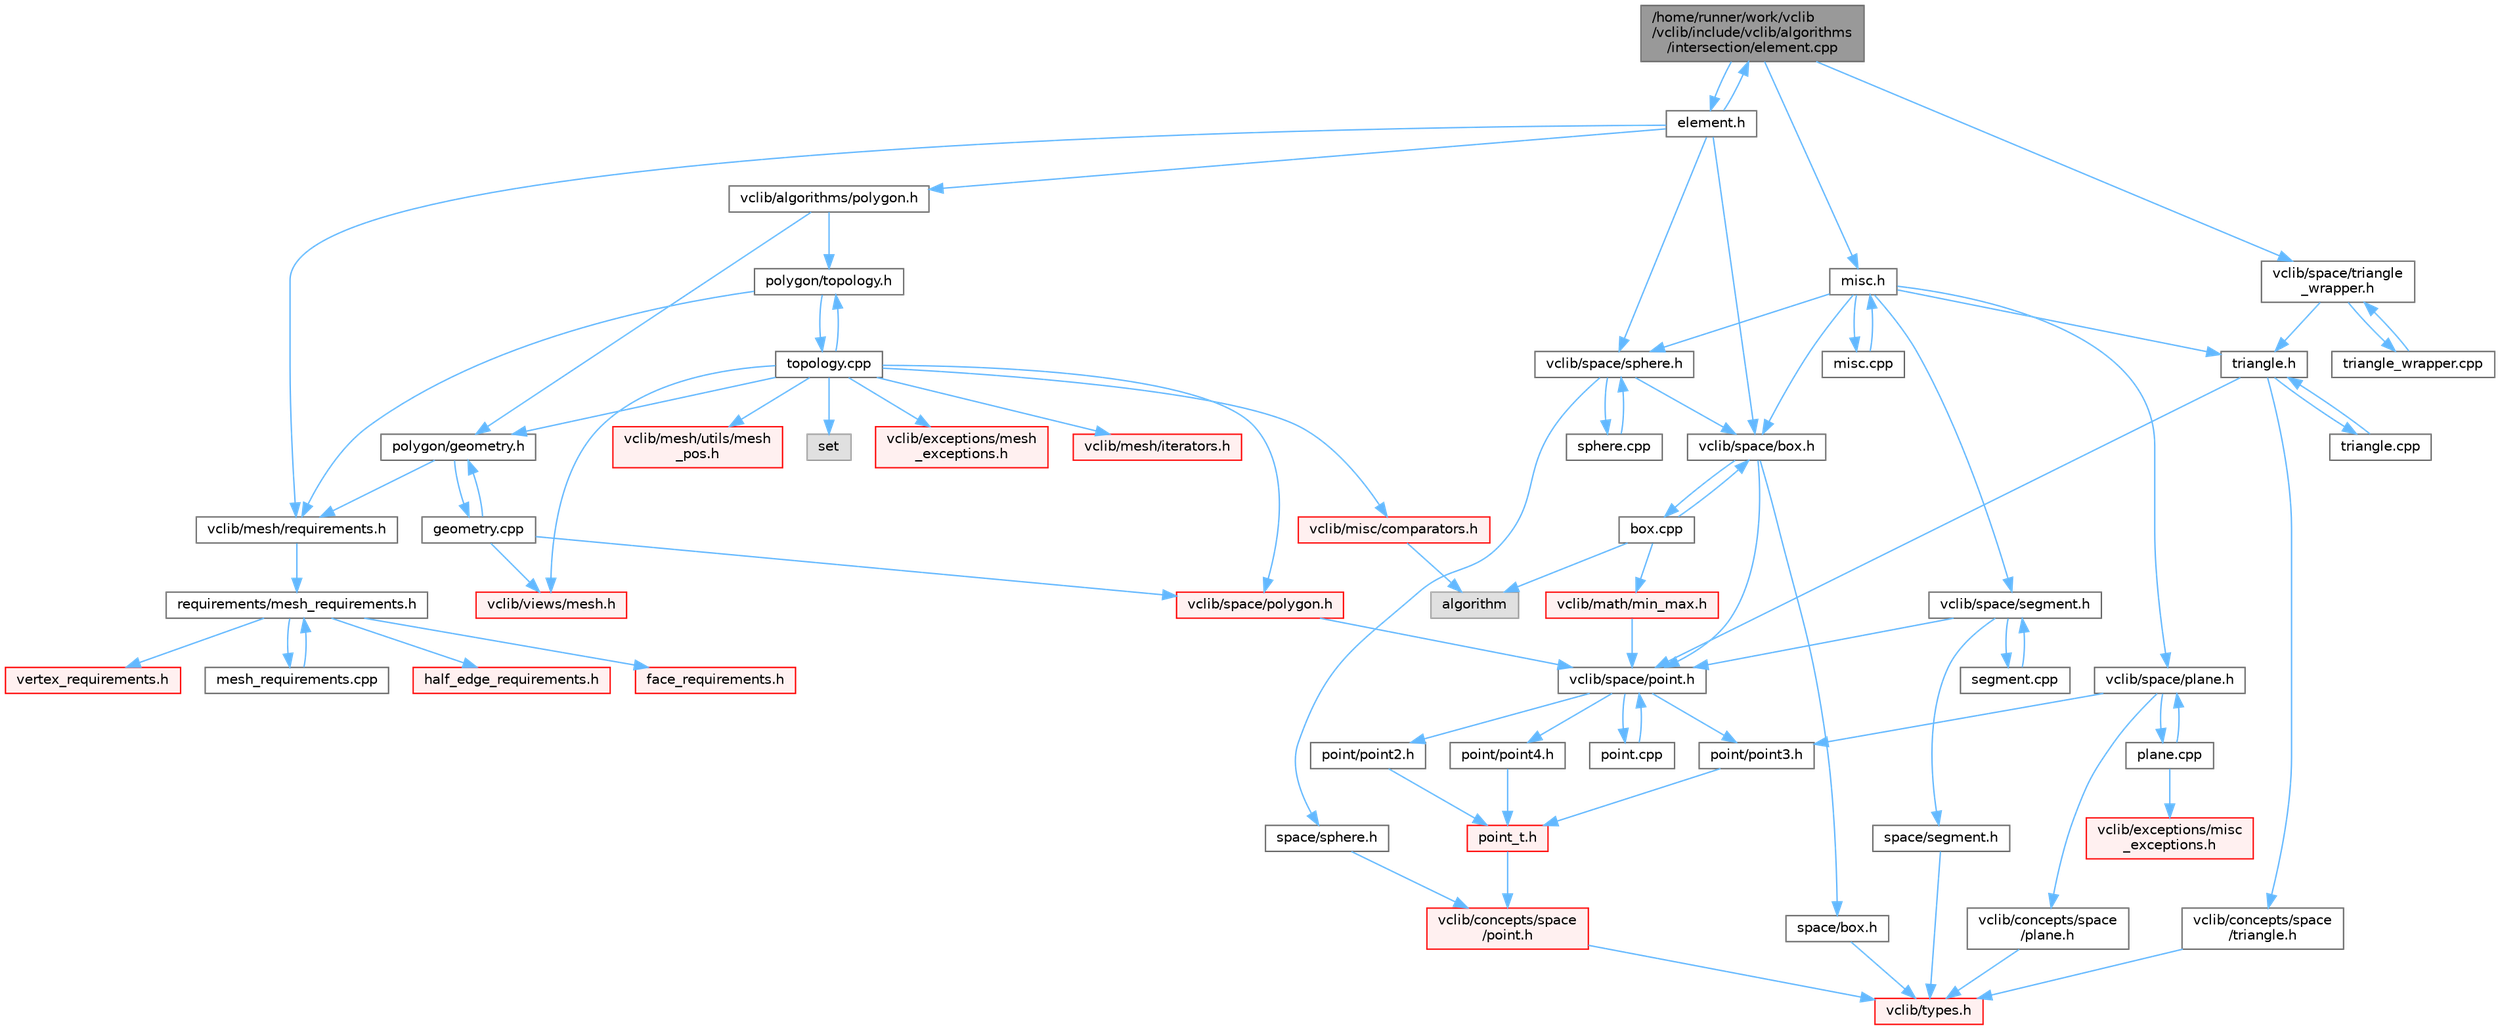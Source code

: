 digraph "/home/runner/work/vclib/vclib/include/vclib/algorithms/intersection/element.cpp"
{
 // LATEX_PDF_SIZE
  bgcolor="transparent";
  edge [fontname=Helvetica,fontsize=10,labelfontname=Helvetica,labelfontsize=10];
  node [fontname=Helvetica,fontsize=10,shape=box,height=0.2,width=0.4];
  Node1 [label="/home/runner/work/vclib\l/vclib/include/vclib/algorithms\l/intersection/element.cpp",height=0.2,width=0.4,color="gray40", fillcolor="grey60", style="filled", fontcolor="black",tooltip=" "];
  Node1 -> Node2 [color="steelblue1",style="solid"];
  Node2 [label="element.h",height=0.2,width=0.4,color="grey40", fillcolor="white", style="filled",URL="$algorithms_2intersection_2element_8h.html",tooltip=" "];
  Node2 -> Node3 [color="steelblue1",style="solid"];
  Node3 [label="vclib/algorithms/polygon.h",height=0.2,width=0.4,color="grey40", fillcolor="white", style="filled",URL="$algorithms_2polygon_8h.html",tooltip=" "];
  Node3 -> Node4 [color="steelblue1",style="solid"];
  Node4 [label="polygon/geometry.h",height=0.2,width=0.4,color="grey40", fillcolor="white", style="filled",URL="$geometry_8h.html",tooltip=" "];
  Node4 -> Node5 [color="steelblue1",style="solid"];
  Node5 [label="vclib/mesh/requirements.h",height=0.2,width=0.4,color="grey40", fillcolor="white", style="filled",URL="$requirements_8h.html",tooltip=" "];
  Node5 -> Node6 [color="steelblue1",style="solid"];
  Node6 [label="requirements/mesh_requirements.h",height=0.2,width=0.4,color="grey40", fillcolor="white", style="filled",URL="$mesh__requirements_8h.html",tooltip=" "];
  Node6 -> Node7 [color="steelblue1",style="solid"];
  Node7 [label="half_edge_requirements.h",height=0.2,width=0.4,color="red", fillcolor="#FFF0F0", style="filled",URL="$half__edge__requirements_8h.html",tooltip=" "];
  Node6 -> Node156 [color="steelblue1",style="solid"];
  Node156 [label="face_requirements.h",height=0.2,width=0.4,color="red", fillcolor="#FFF0F0", style="filled",URL="$face__requirements_8h.html",tooltip=" "];
  Node6 -> Node75 [color="steelblue1",style="solid"];
  Node75 [label="vertex_requirements.h",height=0.2,width=0.4,color="red", fillcolor="#FFF0F0", style="filled",URL="$vertex__requirements_8h.html",tooltip=" "];
  Node6 -> Node181 [color="steelblue1",style="solid"];
  Node181 [label="mesh_requirements.cpp",height=0.2,width=0.4,color="grey40", fillcolor="white", style="filled",URL="$mesh__requirements_8cpp.html",tooltip=" "];
  Node181 -> Node6 [color="steelblue1",style="solid"];
  Node4 -> Node182 [color="steelblue1",style="solid"];
  Node182 [label="geometry.cpp",height=0.2,width=0.4,color="grey40", fillcolor="white", style="filled",URL="$geometry_8cpp.html",tooltip=" "];
  Node182 -> Node4 [color="steelblue1",style="solid"];
  Node182 -> Node183 [color="steelblue1",style="solid"];
  Node183 [label="vclib/space/polygon.h",height=0.2,width=0.4,color="red", fillcolor="#FFF0F0", style="filled",URL="$space_2polygon_8h.html",tooltip=" "];
  Node183 -> Node46 [color="steelblue1",style="solid"];
  Node46 [label="vclib/space/point.h",height=0.2,width=0.4,color="grey40", fillcolor="white", style="filled",URL="$space_2point_8h.html",tooltip=" "];
  Node46 -> Node47 [color="steelblue1",style="solid"];
  Node47 [label="point/point2.h",height=0.2,width=0.4,color="grey40", fillcolor="white", style="filled",URL="$point2_8h.html",tooltip=" "];
  Node47 -> Node31 [color="steelblue1",style="solid"];
  Node31 [label="point_t.h",height=0.2,width=0.4,color="red", fillcolor="#FFF0F0", style="filled",URL="$point__t_8h.html",tooltip=" "];
  Node31 -> Node35 [color="steelblue1",style="solid"];
  Node35 [label="vclib/concepts/space\l/point.h",height=0.2,width=0.4,color="red", fillcolor="#FFF0F0", style="filled",URL="$concepts_2space_2point_8h.html",tooltip=" "];
  Node35 -> Node13 [color="steelblue1",style="solid"];
  Node13 [label="vclib/types.h",height=0.2,width=0.4,color="red", fillcolor="#FFF0F0", style="filled",URL="$types_8h.html",tooltip=" "];
  Node46 -> Node48 [color="steelblue1",style="solid"];
  Node48 [label="point/point3.h",height=0.2,width=0.4,color="grey40", fillcolor="white", style="filled",URL="$point3_8h.html",tooltip=" "];
  Node48 -> Node31 [color="steelblue1",style="solid"];
  Node46 -> Node30 [color="steelblue1",style="solid"];
  Node30 [label="point/point4.h",height=0.2,width=0.4,color="grey40", fillcolor="white", style="filled",URL="$point4_8h.html",tooltip=" "];
  Node30 -> Node31 [color="steelblue1",style="solid"];
  Node46 -> Node49 [color="steelblue1",style="solid"];
  Node49 [label="point.cpp",height=0.2,width=0.4,color="grey40", fillcolor="white", style="filled",URL="$point_8cpp.html",tooltip=" "];
  Node49 -> Node46 [color="steelblue1",style="solid"];
  Node182 -> Node197 [color="steelblue1",style="solid"];
  Node197 [label="vclib/views/mesh.h",height=0.2,width=0.4,color="red", fillcolor="#FFF0F0", style="filled",URL="$views_2mesh_8h.html",tooltip=" "];
  Node3 -> Node217 [color="steelblue1",style="solid"];
  Node217 [label="polygon/topology.h",height=0.2,width=0.4,color="grey40", fillcolor="white", style="filled",URL="$polygon_2topology_8h.html",tooltip=" "];
  Node217 -> Node5 [color="steelblue1",style="solid"];
  Node217 -> Node218 [color="steelblue1",style="solid"];
  Node218 [label="topology.cpp",height=0.2,width=0.4,color="grey40", fillcolor="white", style="filled",URL="$polygon_2topology_8cpp.html",tooltip=" "];
  Node218 -> Node217 [color="steelblue1",style="solid"];
  Node218 -> Node219 [color="steelblue1",style="solid"];
  Node219 [label="set",height=0.2,width=0.4,color="grey60", fillcolor="#E0E0E0", style="filled",tooltip=" "];
  Node218 -> Node77 [color="steelblue1",style="solid"];
  Node77 [label="vclib/exceptions/mesh\l_exceptions.h",height=0.2,width=0.4,color="red", fillcolor="#FFF0F0", style="filled",URL="$mesh__exceptions_8h.html",tooltip=" "];
  Node218 -> Node220 [color="steelblue1",style="solid"];
  Node220 [label="vclib/mesh/iterators.h",height=0.2,width=0.4,color="red", fillcolor="#FFF0F0", style="filled",URL="$mesh_2iterators_8h.html",tooltip=" "];
  Node218 -> Node224 [color="steelblue1",style="solid"];
  Node224 [label="vclib/mesh/utils/mesh\l_pos.h",height=0.2,width=0.4,color="red", fillcolor="#FFF0F0", style="filled",URL="$mesh__pos_8h.html",tooltip=" "];
  Node218 -> Node197 [color="steelblue1",style="solid"];
  Node218 -> Node226 [color="steelblue1",style="solid"];
  Node226 [label="vclib/misc/comparators.h",height=0.2,width=0.4,color="red", fillcolor="#FFF0F0", style="filled",URL="$comparators_8h.html",tooltip=" "];
  Node226 -> Node95 [color="steelblue1",style="solid"];
  Node95 [label="algorithm",height=0.2,width=0.4,color="grey60", fillcolor="#E0E0E0", style="filled",tooltip=" "];
  Node218 -> Node183 [color="steelblue1",style="solid"];
  Node218 -> Node4 [color="steelblue1",style="solid"];
  Node2 -> Node5 [color="steelblue1",style="solid"];
  Node2 -> Node228 [color="steelblue1",style="solid"];
  Node228 [label="vclib/space/box.h",height=0.2,width=0.4,color="grey40", fillcolor="white", style="filled",URL="$space_2box_8h.html",tooltip=" "];
  Node228 -> Node203 [color="steelblue1",style="solid"];
  Node203 [label="space/box.h",height=0.2,width=0.4,color="grey40", fillcolor="white", style="filled",URL="$concepts_2space_2box_8h.html",tooltip=" "];
  Node203 -> Node13 [color="steelblue1",style="solid"];
  Node228 -> Node46 [color="steelblue1",style="solid"];
  Node228 -> Node229 [color="steelblue1",style="solid"];
  Node229 [label="box.cpp",height=0.2,width=0.4,color="grey40", fillcolor="white", style="filled",URL="$box_8cpp.html",tooltip=" "];
  Node229 -> Node228 [color="steelblue1",style="solid"];
  Node229 -> Node95 [color="steelblue1",style="solid"];
  Node229 -> Node230 [color="steelblue1",style="solid"];
  Node230 [label="vclib/math/min_max.h",height=0.2,width=0.4,color="red", fillcolor="#FFF0F0", style="filled",URL="$min__max_8h.html",tooltip=" "];
  Node230 -> Node46 [color="steelblue1",style="solid"];
  Node2 -> Node232 [color="steelblue1",style="solid"];
  Node232 [label="vclib/space/sphere.h",height=0.2,width=0.4,color="grey40", fillcolor="white", style="filled",URL="$space_2sphere_8h.html",tooltip=" "];
  Node232 -> Node207 [color="steelblue1",style="solid"];
  Node207 [label="space/sphere.h",height=0.2,width=0.4,color="grey40", fillcolor="white", style="filled",URL="$concepts_2space_2sphere_8h.html",tooltip=" "];
  Node207 -> Node35 [color="steelblue1",style="solid"];
  Node232 -> Node228 [color="steelblue1",style="solid"];
  Node232 -> Node233 [color="steelblue1",style="solid"];
  Node233 [label="sphere.cpp",height=0.2,width=0.4,color="grey40", fillcolor="white", style="filled",URL="$space_2sphere_8cpp.html",tooltip=" "];
  Node233 -> Node232 [color="steelblue1",style="solid"];
  Node2 -> Node1 [color="steelblue1",style="solid"];
  Node1 -> Node234 [color="steelblue1",style="solid"];
  Node234 [label="misc.h",height=0.2,width=0.4,color="grey40", fillcolor="white", style="filled",URL="$intersection_2misc_8h.html",tooltip=" "];
  Node234 -> Node228 [color="steelblue1",style="solid"];
  Node234 -> Node235 [color="steelblue1",style="solid"];
  Node235 [label="vclib/space/plane.h",height=0.2,width=0.4,color="grey40", fillcolor="white", style="filled",URL="$space_2plane_8h.html",tooltip=" "];
  Node235 -> Node236 [color="steelblue1",style="solid"];
  Node236 [label="vclib/concepts/space\l/plane.h",height=0.2,width=0.4,color="grey40", fillcolor="white", style="filled",URL="$concepts_2space_2plane_8h.html",tooltip=" "];
  Node236 -> Node13 [color="steelblue1",style="solid"];
  Node235 -> Node48 [color="steelblue1",style="solid"];
  Node235 -> Node237 [color="steelblue1",style="solid"];
  Node237 [label="plane.cpp",height=0.2,width=0.4,color="grey40", fillcolor="white", style="filled",URL="$plane_8cpp.html",tooltip=" "];
  Node237 -> Node235 [color="steelblue1",style="solid"];
  Node237 -> Node238 [color="steelblue1",style="solid"];
  Node238 [label="vclib/exceptions/misc\l_exceptions.h",height=0.2,width=0.4,color="red", fillcolor="#FFF0F0", style="filled",URL="$misc__exceptions_8h.html",tooltip=" "];
  Node234 -> Node239 [color="steelblue1",style="solid"];
  Node239 [label="vclib/space/segment.h",height=0.2,width=0.4,color="grey40", fillcolor="white", style="filled",URL="$space_2segment_8h.html",tooltip=" "];
  Node239 -> Node206 [color="steelblue1",style="solid"];
  Node206 [label="space/segment.h",height=0.2,width=0.4,color="grey40", fillcolor="white", style="filled",URL="$concepts_2space_2segment_8h.html",tooltip=" "];
  Node206 -> Node13 [color="steelblue1",style="solid"];
  Node239 -> Node46 [color="steelblue1",style="solid"];
  Node239 -> Node240 [color="steelblue1",style="solid"];
  Node240 [label="segment.cpp",height=0.2,width=0.4,color="grey40", fillcolor="white", style="filled",URL="$segment_8cpp.html",tooltip=" "];
  Node240 -> Node239 [color="steelblue1",style="solid"];
  Node234 -> Node232 [color="steelblue1",style="solid"];
  Node234 -> Node193 [color="steelblue1",style="solid"];
  Node193 [label="triangle.h",height=0.2,width=0.4,color="grey40", fillcolor="white", style="filled",URL="$space_2triangle_8h.html",tooltip=" "];
  Node193 -> Node194 [color="steelblue1",style="solid"];
  Node194 [label="vclib/concepts/space\l/triangle.h",height=0.2,width=0.4,color="grey40", fillcolor="white", style="filled",URL="$concepts_2space_2triangle_8h.html",tooltip=" "];
  Node194 -> Node13 [color="steelblue1",style="solid"];
  Node193 -> Node46 [color="steelblue1",style="solid"];
  Node193 -> Node195 [color="steelblue1",style="solid"];
  Node195 [label="triangle.cpp",height=0.2,width=0.4,color="grey40", fillcolor="white", style="filled",URL="$triangle_8cpp.html",tooltip=" "];
  Node195 -> Node193 [color="steelblue1",style="solid"];
  Node234 -> Node241 [color="steelblue1",style="solid"];
  Node241 [label="misc.cpp",height=0.2,width=0.4,color="grey40", fillcolor="white", style="filled",URL="$intersection_2misc_8cpp.html",tooltip=" "];
  Node241 -> Node234 [color="steelblue1",style="solid"];
  Node1 -> Node242 [color="steelblue1",style="solid"];
  Node242 [label="vclib/space/triangle\l_wrapper.h",height=0.2,width=0.4,color="grey40", fillcolor="white", style="filled",URL="$triangle__wrapper_8h.html",tooltip=" "];
  Node242 -> Node193 [color="steelblue1",style="solid"];
  Node242 -> Node243 [color="steelblue1",style="solid"];
  Node243 [label="triangle_wrapper.cpp",height=0.2,width=0.4,color="grey40", fillcolor="white", style="filled",URL="$triangle__wrapper_8cpp.html",tooltip=" "];
  Node243 -> Node242 [color="steelblue1",style="solid"];
}

